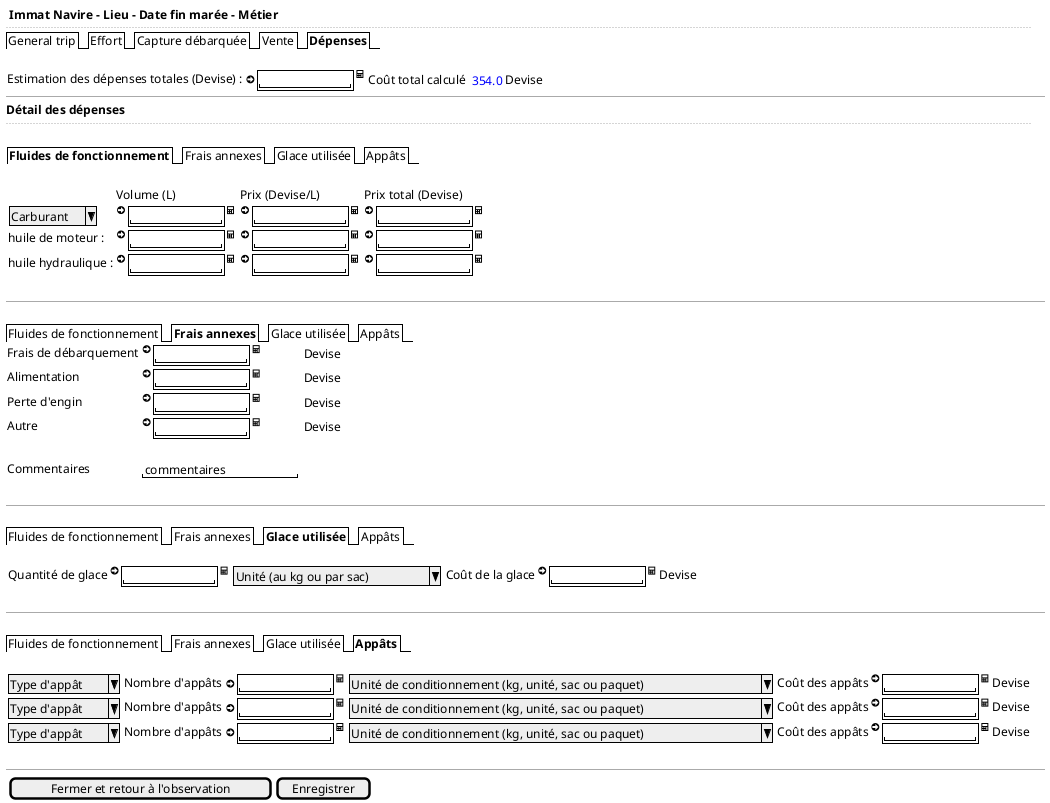 @startsalt
{
  <b> Immat Navire - Lieu - Date fin marée - Métier
  ..
  {/ General trip | Effort | Capture débarquée | Vente | <b>Dépenses }
  .
  {Estimation des dépenses totales (Devise) : <&arrow-circle-right> {+"           " } <&calculator> | {Coût total calculé  {<color:blue> 354.0} Devise }}
  -- | --
  <b>Détail des dépenses
  ..
  .
  {
    {/ <b>Fluides de fonctionnement | Frais annexes | Glace utilisée | Appâts }
  .
    {
    .                   | {Volume (L)} | {Prix (Devise/L)} | {Prix total (Devise)}
    { ^Carburant^ }     | { <&arrow-circle-right> {+"           " } <&calculator>} | {<&arrow-circle-right> {+"           " } <&calculator>} | {<&arrow-circle-right> {+"           " } <&calculator>}
    huile de moteur :   | { <&arrow-circle-right> {+"           " } <&calculator>} | {<&arrow-circle-right> {+"           " } <&calculator>} | {<&arrow-circle-right> {+"           " } <&calculator>}
    huile hydraulique : | { <&arrow-circle-right> {+"           " } <&calculator>} | {<&arrow-circle-right> {+"           " } <&calculator>} | {<&arrow-circle-right> {+"           " } <&calculator>}
    }
  }
  .
  -- | --
  .
    {/ Fluides de fonctionnement | <b>Frais annexes | Glace utilisée | Appâts }
   {
    Frais de débarquement | { <&arrow-circle-right> {+"           " } <&calculator>} | {Devise}
    Alimentation          | { <&arrow-circle-right> {+"           " } <&calculator>} | {Devise}
    Perte d'engin         | { <&arrow-circle-right> {+"           " } <&calculator>} | {Devise}
    Autre                 | { <&arrow-circle-right> {+"           " } <&calculator>} | {Devise}
    .
    Commentaires              | { "commentaires       "}
  }
  .
  -- | --
  .
    {/ Fluides de fonctionnement | Frais annexes | <b>Glace utilisée | Appâts }
    .
  {
    {Quantité de glace | <&arrow-circle-right> {+"           " } <&calculator>}  | { ^Unité (au kg ou par sac)^ } | { Coût de la glace | <&arrow-circle-right> {+"           " } <&calculator> | Devise}
  }
  .
  -- | --
  .
    {/ Fluides de fonctionnement | Frais annexes | Glace utilisée | <b>Appâts }
    .
   {
    { ^Type d'appât^ } | {Nombre d'appâts <&arrow-circle-right> {+"           " } <&calculator>} | { ^Unité de conditionnement (kg, unité, sac ou paquet)^ } | { Coût des appâts | <&arrow-circle-right> {+"           " } <&calculator> | Devise}
    { ^Type d'appât^ } | {Nombre d'appâts <&arrow-circle-right> {+"           " } <&calculator>} | { ^Unité de conditionnement (kg, unité, sac ou paquet)^ } | { Coût des appâts | <&arrow-circle-right> {+"           " } <&calculator> | Devise}
    { ^Type d'appât^ } | {Nombre d'appâts <&arrow-circle-right> {+"           " } <&calculator>} | { ^Unité de conditionnement (kg, unité, sac ou paquet)^ } | { Coût des appâts | <&arrow-circle-right> {+"           " } <&calculator> | Devise}
  }
  .
  -- | --
  {{[Fermer et retour à l'observation] | [Enregistrer]}}
}
@endsalt
